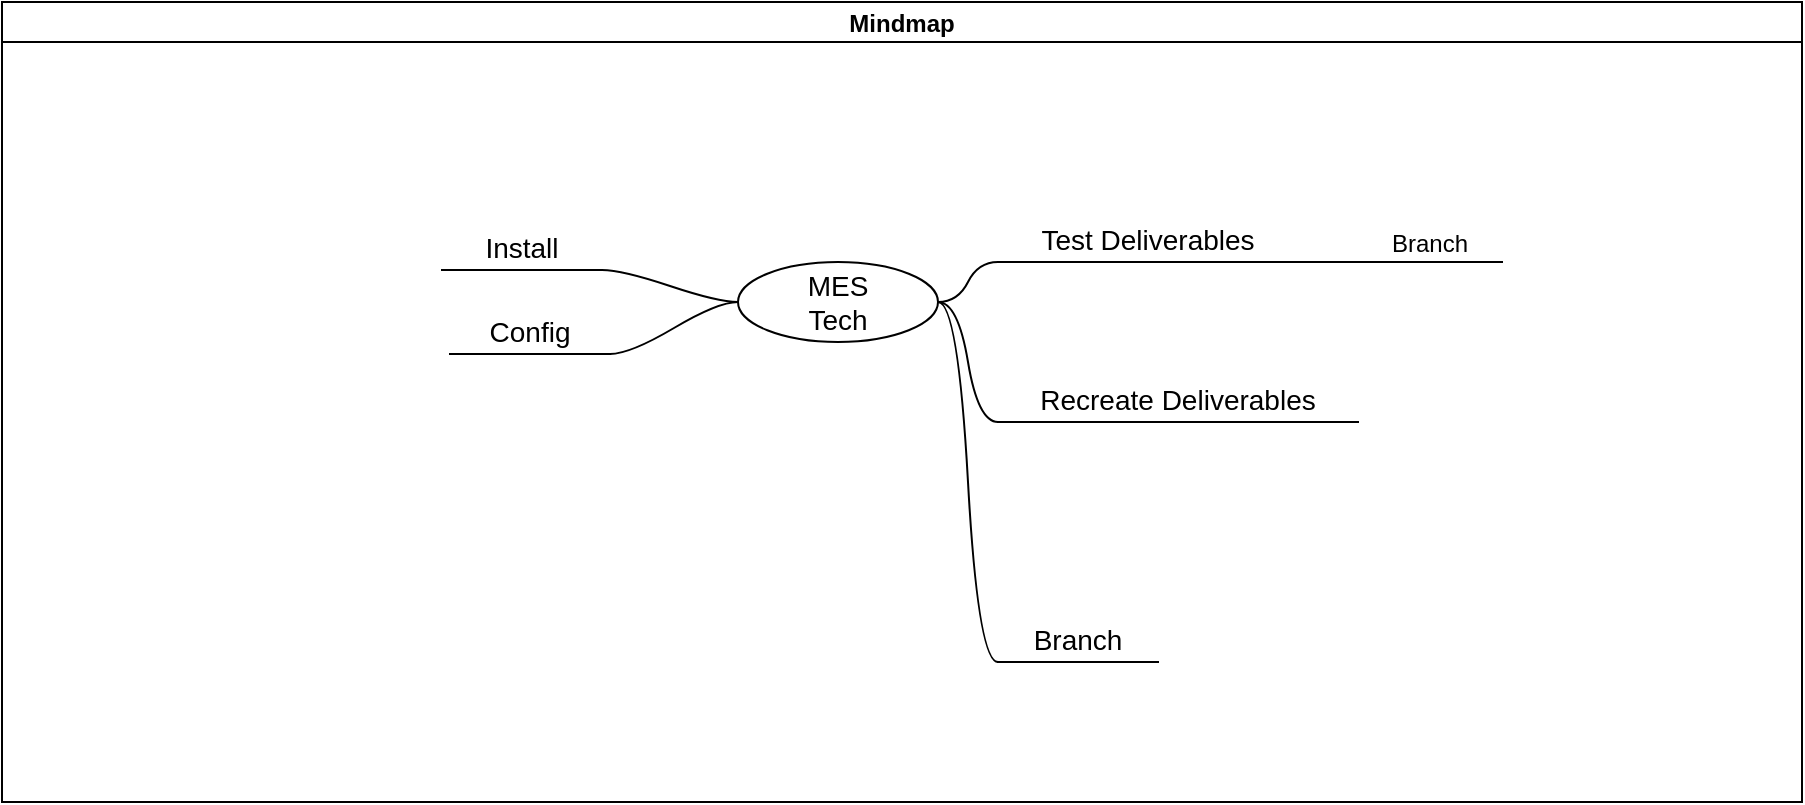 <mxfile version="23.1.6" type="github">
  <diagram id="6a731a19-8d31-9384-78a2-239565b7b9f0" name="Page-1">
    <mxGraphModel dx="2779" dy="745" grid="1" gridSize="10" guides="1" tooltips="1" connect="1" arrows="1" fold="1" page="0" pageScale="1" pageWidth="1169" pageHeight="827" background="none" math="0" shadow="0">
      <root>
        <mxCell id="0" />
        <mxCell id="1" parent="0" />
        <mxCell id="BGKDG8QZM18YFSNDpb5Z-1816" value="Mindmap" style="swimlane;startSize=20;horizontal=1;containerType=tree;" vertex="1" parent="1">
          <mxGeometry x="-750" y="480" width="900" height="400" as="geometry">
            <mxRectangle x="-750" y="500" width="90" height="30" as="alternateBounds" />
          </mxGeometry>
        </mxCell>
        <mxCell id="BGKDG8QZM18YFSNDpb5Z-1818" value="" style="edgeStyle=entityRelationEdgeStyle;startArrow=none;endArrow=none;segment=10;curved=1;sourcePerimeterSpacing=0;targetPerimeterSpacing=0;rounded=0;" edge="1" parent="BGKDG8QZM18YFSNDpb5Z-1816" source="BGKDG8QZM18YFSNDpb5Z-1821" target="BGKDG8QZM18YFSNDpb5Z-1823">
          <mxGeometry relative="1" as="geometry" />
        </mxCell>
        <mxCell id="BGKDG8QZM18YFSNDpb5Z-1820" value="" style="edgeStyle=entityRelationEdgeStyle;startArrow=none;endArrow=none;segment=10;curved=1;sourcePerimeterSpacing=0;targetPerimeterSpacing=0;rounded=0;" edge="1" parent="BGKDG8QZM18YFSNDpb5Z-1816" source="BGKDG8QZM18YFSNDpb5Z-1821" target="BGKDG8QZM18YFSNDpb5Z-1825">
          <mxGeometry relative="1" as="geometry" />
        </mxCell>
        <mxCell id="BGKDG8QZM18YFSNDpb5Z-1821" value="&lt;font style=&quot;font-size: 14px;&quot;&gt;MES&lt;br&gt;Tech&lt;br&gt;&lt;/font&gt;" style="ellipse;whiteSpace=wrap;html=1;align=center;treeFolding=1;treeMoving=1;newEdgeStyle={&quot;edgeStyle&quot;:&quot;entityRelationEdgeStyle&quot;,&quot;startArrow&quot;:&quot;none&quot;,&quot;endArrow&quot;:&quot;none&quot;,&quot;segment&quot;:10,&quot;curved&quot;:1,&quot;sourcePerimeterSpacing&quot;:0,&quot;targetPerimeterSpacing&quot;:0};" vertex="1" parent="BGKDG8QZM18YFSNDpb5Z-1816">
          <mxGeometry x="368" y="130" width="100" height="40" as="geometry" />
        </mxCell>
        <mxCell id="BGKDG8QZM18YFSNDpb5Z-1823" value="&lt;font style=&quot;font-size: 14px;&quot;&gt;Test Deliverables&lt;/font&gt;" style="whiteSpace=wrap;html=1;shape=partialRectangle;top=0;left=0;bottom=1;right=0;points=[[0,1],[1,1]];fillColor=none;align=center;verticalAlign=bottom;routingCenterY=0.5;snapToPoint=1;autosize=1;treeFolding=1;treeMoving=1;newEdgeStyle={&quot;edgeStyle&quot;:&quot;entityRelationEdgeStyle&quot;,&quot;startArrow&quot;:&quot;none&quot;,&quot;endArrow&quot;:&quot;none&quot;,&quot;segment&quot;:10,&quot;curved&quot;:1,&quot;sourcePerimeterSpacing&quot;:0,&quot;targetPerimeterSpacing&quot;:0};" vertex="1" parent="BGKDG8QZM18YFSNDpb5Z-1816">
          <mxGeometry x="498" y="100" width="150" height="30" as="geometry" />
        </mxCell>
        <mxCell id="BGKDG8QZM18YFSNDpb5Z-1825" value="&lt;font style=&quot;font-size: 14px;&quot;&gt;Config&lt;/font&gt;" style="whiteSpace=wrap;html=1;shape=partialRectangle;top=0;left=0;bottom=1;right=0;points=[[0,1],[1,1]];fillColor=none;align=center;verticalAlign=bottom;routingCenterY=0.5;snapToPoint=1;autosize=1;treeFolding=1;treeMoving=1;newEdgeStyle={&quot;edgeStyle&quot;:&quot;entityRelationEdgeStyle&quot;,&quot;startArrow&quot;:&quot;none&quot;,&quot;endArrow&quot;:&quot;none&quot;,&quot;segment&quot;:10,&quot;curved&quot;:1,&quot;sourcePerimeterSpacing&quot;:0,&quot;targetPerimeterSpacing&quot;:0};" vertex="1" parent="BGKDG8QZM18YFSNDpb5Z-1816">
          <mxGeometry x="224" y="146" width="80" height="30" as="geometry" />
        </mxCell>
        <mxCell id="BGKDG8QZM18YFSNDpb5Z-1827" value="" style="edgeStyle=entityRelationEdgeStyle;startArrow=none;endArrow=none;segment=10;curved=1;sourcePerimeterSpacing=0;targetPerimeterSpacing=0;rounded=0;" edge="1" target="BGKDG8QZM18YFSNDpb5Z-1828" source="BGKDG8QZM18YFSNDpb5Z-1823" parent="BGKDG8QZM18YFSNDpb5Z-1816">
          <mxGeometry relative="1" as="geometry">
            <mxPoint x="-282" y="650" as="sourcePoint" />
          </mxGeometry>
        </mxCell>
        <mxCell id="BGKDG8QZM18YFSNDpb5Z-1828" value="Branch" style="whiteSpace=wrap;html=1;shape=partialRectangle;top=0;left=0;bottom=1;right=0;points=[[0,1],[1,1]];fillColor=none;align=center;verticalAlign=bottom;routingCenterY=0.5;snapToPoint=1;autosize=1;treeFolding=1;treeMoving=1;newEdgeStyle={&quot;edgeStyle&quot;:&quot;entityRelationEdgeStyle&quot;,&quot;startArrow&quot;:&quot;none&quot;,&quot;endArrow&quot;:&quot;none&quot;,&quot;segment&quot;:10,&quot;curved&quot;:1,&quot;sourcePerimeterSpacing&quot;:0,&quot;targetPerimeterSpacing&quot;:0};" vertex="1" parent="BGKDG8QZM18YFSNDpb5Z-1816">
          <mxGeometry x="678" y="104" width="72" height="26" as="geometry" />
        </mxCell>
        <mxCell id="BGKDG8QZM18YFSNDpb5Z-1829" value="" style="edgeStyle=entityRelationEdgeStyle;startArrow=none;endArrow=none;segment=10;curved=1;sourcePerimeterSpacing=0;targetPerimeterSpacing=0;rounded=0;" edge="1" target="BGKDG8QZM18YFSNDpb5Z-1830" source="BGKDG8QZM18YFSNDpb5Z-1821" parent="BGKDG8QZM18YFSNDpb5Z-1816">
          <mxGeometry relative="1" as="geometry">
            <mxPoint x="-282" y="650" as="sourcePoint" />
          </mxGeometry>
        </mxCell>
        <mxCell id="BGKDG8QZM18YFSNDpb5Z-1830" value="&lt;font style=&quot;font-size: 14px;&quot;&gt;Recreate Deliverables&lt;/font&gt;" style="whiteSpace=wrap;html=1;shape=partialRectangle;top=0;left=0;bottom=1;right=0;points=[[0,1],[1,1]];fillColor=none;align=center;verticalAlign=bottom;routingCenterY=0.5;snapToPoint=1;autosize=1;treeFolding=1;treeMoving=1;newEdgeStyle={&quot;edgeStyle&quot;:&quot;entityRelationEdgeStyle&quot;,&quot;startArrow&quot;:&quot;none&quot;,&quot;endArrow&quot;:&quot;none&quot;,&quot;segment&quot;:10,&quot;curved&quot;:1,&quot;sourcePerimeterSpacing&quot;:0,&quot;targetPerimeterSpacing&quot;:0};" vertex="1" parent="BGKDG8QZM18YFSNDpb5Z-1816">
          <mxGeometry x="498" y="180" width="180" height="30" as="geometry" />
        </mxCell>
        <mxCell id="BGKDG8QZM18YFSNDpb5Z-1843" value="&lt;font style=&quot;font-size: 14px;&quot;&gt;Branch&lt;/font&gt;" style="whiteSpace=wrap;html=1;shape=partialRectangle;top=0;left=0;bottom=1;right=0;points=[[0,1],[1,1]];fillColor=none;align=center;verticalAlign=bottom;routingCenterY=0.5;snapToPoint=1;recursiveResize=0;autosize=1;treeFolding=1;treeMoving=1;newEdgeStyle={&quot;edgeStyle&quot;:&quot;entityRelationEdgeStyle&quot;,&quot;startArrow&quot;:&quot;none&quot;,&quot;endArrow&quot;:&quot;none&quot;,&quot;segment&quot;:10,&quot;curved&quot;:1,&quot;sourcePerimeterSpacing&quot;:0,&quot;targetPerimeterSpacing&quot;:0};" vertex="1" parent="BGKDG8QZM18YFSNDpb5Z-1816">
          <mxGeometry x="498" y="300" width="80" height="30" as="geometry" />
        </mxCell>
        <mxCell id="BGKDG8QZM18YFSNDpb5Z-1844" value="" style="edgeStyle=entityRelationEdgeStyle;startArrow=none;endArrow=none;segment=10;curved=1;sourcePerimeterSpacing=0;targetPerimeterSpacing=0;rounded=0;exitX=1;exitY=0.5;exitDx=0;exitDy=0;" edge="1" target="BGKDG8QZM18YFSNDpb5Z-1843" parent="BGKDG8QZM18YFSNDpb5Z-1816" source="BGKDG8QZM18YFSNDpb5Z-1821">
          <mxGeometry relative="1" as="geometry">
            <mxPoint x="948" y="170" as="sourcePoint" />
          </mxGeometry>
        </mxCell>
        <mxCell id="BGKDG8QZM18YFSNDpb5Z-1847" value="&lt;font style=&quot;font-size: 14px;&quot;&gt;Install&lt;/font&gt;" style="whiteSpace=wrap;html=1;shape=partialRectangle;top=0;left=0;bottom=1;right=0;points=[[0,1],[1,1]];fillColor=none;align=center;verticalAlign=bottom;routingCenterY=0.5;snapToPoint=1;recursiveResize=0;autosize=1;treeFolding=1;treeMoving=1;newEdgeStyle={&quot;edgeStyle&quot;:&quot;entityRelationEdgeStyle&quot;,&quot;startArrow&quot;:&quot;none&quot;,&quot;endArrow&quot;:&quot;none&quot;,&quot;segment&quot;:10,&quot;curved&quot;:1,&quot;sourcePerimeterSpacing&quot;:0,&quot;targetPerimeterSpacing&quot;:0};" vertex="1" parent="BGKDG8QZM18YFSNDpb5Z-1816">
          <mxGeometry x="220" y="104" width="80" height="30" as="geometry" />
        </mxCell>
        <mxCell id="BGKDG8QZM18YFSNDpb5Z-1848" value="" style="edgeStyle=entityRelationEdgeStyle;startArrow=none;endArrow=none;segment=10;curved=1;sourcePerimeterSpacing=0;targetPerimeterSpacing=0;rounded=0;exitX=0;exitY=0.5;exitDx=0;exitDy=0;" edge="1" target="BGKDG8QZM18YFSNDpb5Z-1847" parent="BGKDG8QZM18YFSNDpb5Z-1816" source="BGKDG8QZM18YFSNDpb5Z-1821">
          <mxGeometry relative="1" as="geometry">
            <mxPoint x="204" y="150" as="sourcePoint" />
          </mxGeometry>
        </mxCell>
      </root>
    </mxGraphModel>
  </diagram>
</mxfile>
